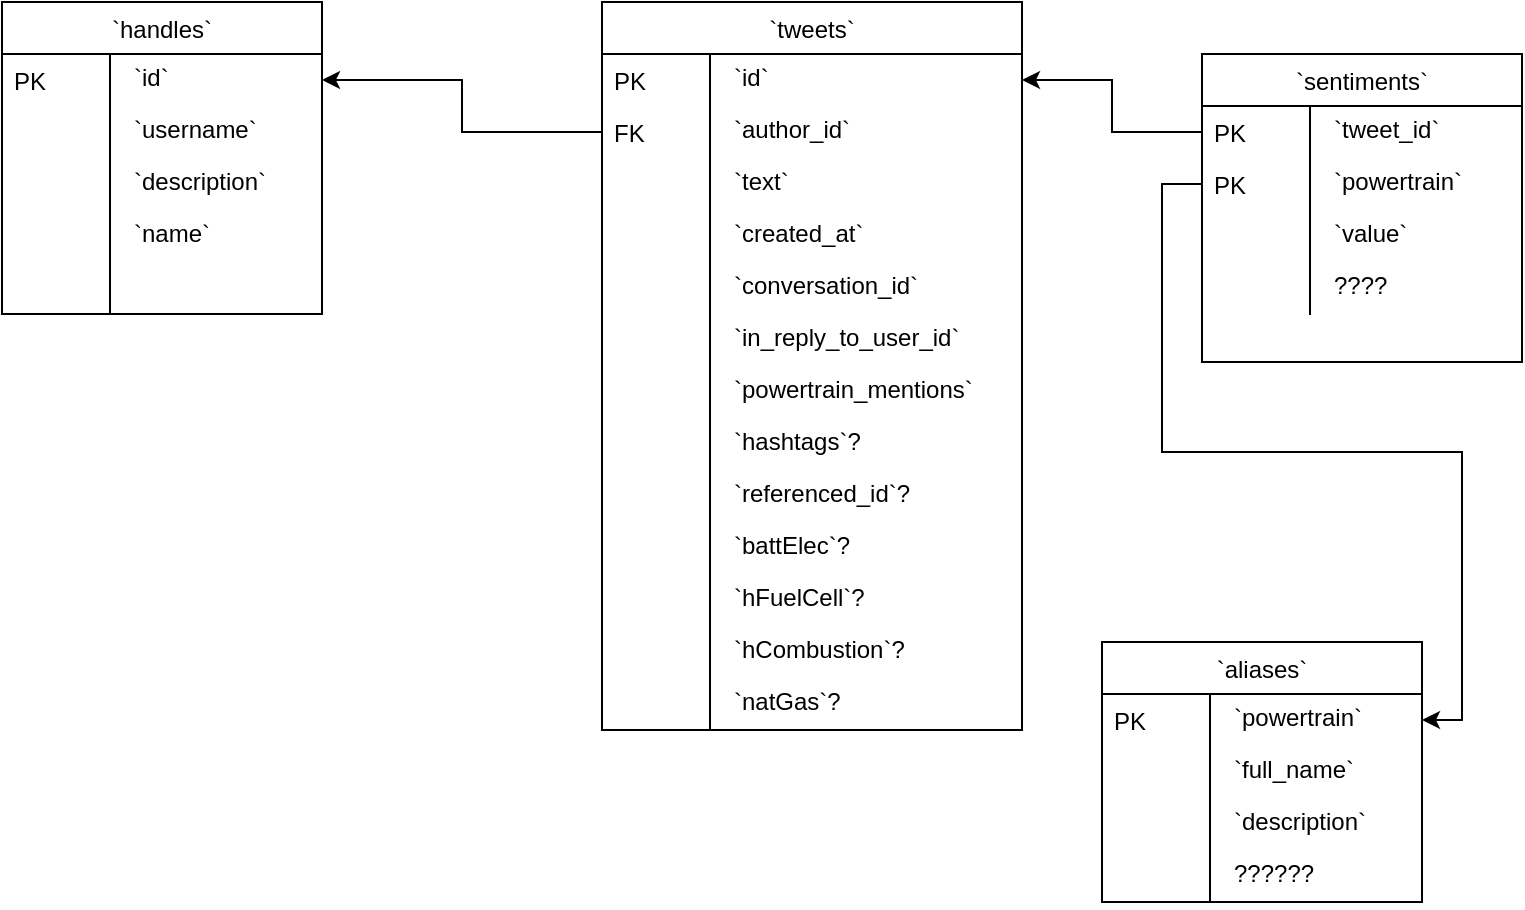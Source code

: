 <mxfile version="20.4.0" type="github">
  <diagram id="mQ1uJ8YeLea95ezi89ZV" name="Page-1">
    <mxGraphModel dx="1422" dy="762" grid="1" gridSize="10" guides="1" tooltips="1" connect="1" arrows="1" fold="1" page="1" pageScale="1" pageWidth="850" pageHeight="1100" math="0" shadow="0">
      <root>
        <mxCell id="0" />
        <mxCell id="1" parent="0" />
        <mxCell id="5alhqBslvUrmIMah3D22-20" value="`handles`" style="swimlane;fontStyle=0;childLayout=stackLayout;horizontal=1;startSize=26;fillColor=default;horizontalStack=0;resizeParent=1;resizeLast=0;collapsible=1;marginBottom=0;swimlaneFillColor=default;align=center;" parent="1" vertex="1">
          <mxGeometry x="40" y="40" width="160" height="156" as="geometry" />
        </mxCell>
        <mxCell id="5alhqBslvUrmIMah3D22-21" value="`id`" style="shape=partialRectangle;top=0;left=0;right=0;bottom=0;align=left;verticalAlign=top;spacingTop=-2;fillColor=none;spacingLeft=64;spacingRight=4;overflow=hidden;rotatable=0;points=[[0,0.5],[1,0.5]];portConstraint=eastwest;dropTarget=0;" parent="5alhqBslvUrmIMah3D22-20" vertex="1">
          <mxGeometry y="26" width="160" height="26" as="geometry" />
        </mxCell>
        <mxCell id="5alhqBslvUrmIMah3D22-22" value="PK" style="shape=partialRectangle;top=0;left=0;bottom=0;fillColor=none;align=left;verticalAlign=middle;spacingLeft=4;spacingRight=4;overflow=hidden;rotatable=180;points=[];portConstraint=eastwest;part=1;" parent="5alhqBslvUrmIMah3D22-21" vertex="1" connectable="0">
          <mxGeometry width="54" height="26" as="geometry" />
        </mxCell>
        <mxCell id="5alhqBslvUrmIMah3D22-23" value="`username`" style="shape=partialRectangle;top=0;left=0;right=0;bottom=0;align=left;verticalAlign=top;spacingTop=-2;fillColor=none;spacingLeft=64;spacingRight=4;overflow=hidden;rotatable=0;points=[[0,0.5],[1,0.5]];portConstraint=eastwest;dropTarget=0;" parent="5alhqBslvUrmIMah3D22-20" vertex="1">
          <mxGeometry y="52" width="160" height="26" as="geometry" />
        </mxCell>
        <mxCell id="5alhqBslvUrmIMah3D22-24" value="" style="shape=partialRectangle;top=0;left=0;bottom=0;fillColor=none;align=left;verticalAlign=middle;spacingLeft=4;spacingRight=4;overflow=hidden;rotatable=180;points=[];portConstraint=eastwest;part=1;" parent="5alhqBslvUrmIMah3D22-23" vertex="1" connectable="0">
          <mxGeometry width="54" height="26" as="geometry" />
        </mxCell>
        <mxCell id="5alhqBslvUrmIMah3D22-25" value="`description`" style="shape=partialRectangle;top=0;left=0;right=0;bottom=0;align=left;verticalAlign=top;spacingTop=-2;fillColor=none;spacingLeft=64;spacingRight=4;overflow=hidden;rotatable=0;points=[[0,0.5],[1,0.5]];portConstraint=eastwest;dropTarget=0;" parent="5alhqBslvUrmIMah3D22-20" vertex="1">
          <mxGeometry y="78" width="160" height="26" as="geometry" />
        </mxCell>
        <mxCell id="5alhqBslvUrmIMah3D22-26" value="" style="shape=partialRectangle;top=0;left=0;bottom=0;fillColor=none;align=left;verticalAlign=middle;spacingLeft=4;spacingRight=4;overflow=hidden;rotatable=180;points=[];portConstraint=eastwest;part=1;" parent="5alhqBslvUrmIMah3D22-25" vertex="1" connectable="0">
          <mxGeometry width="54" height="26" as="geometry" />
        </mxCell>
        <mxCell id="5alhqBslvUrmIMah3D22-27" value="`name`" style="shape=partialRectangle;top=0;left=0;right=0;bottom=0;align=left;verticalAlign=top;spacingTop=-2;fillColor=none;spacingLeft=64;spacingRight=4;overflow=hidden;rotatable=0;points=[[0,0.5],[1,0.5]];portConstraint=eastwest;dropTarget=0;" parent="5alhqBslvUrmIMah3D22-20" vertex="1">
          <mxGeometry y="104" width="160" height="26" as="geometry" />
        </mxCell>
        <mxCell id="5alhqBslvUrmIMah3D22-28" value="" style="shape=partialRectangle;top=0;left=0;bottom=0;fillColor=none;align=left;verticalAlign=middle;spacingLeft=4;spacingRight=4;overflow=hidden;rotatable=180;points=[];portConstraint=eastwest;part=1;" parent="5alhqBslvUrmIMah3D22-27" vertex="1" connectable="0">
          <mxGeometry width="54" height="26" as="geometry" />
        </mxCell>
        <mxCell id="5alhqBslvUrmIMah3D22-29" value="" style="shape=partialRectangle;top=0;left=0;right=0;bottom=0;align=left;verticalAlign=top;spacingTop=-2;fillColor=none;spacingLeft=64;spacingRight=4;overflow=hidden;rotatable=0;points=[[0,0.5],[1,0.5]];portConstraint=eastwest;dropTarget=0;" parent="5alhqBslvUrmIMah3D22-20" vertex="1">
          <mxGeometry y="130" width="160" height="26" as="geometry" />
        </mxCell>
        <mxCell id="5alhqBslvUrmIMah3D22-30" value="" style="shape=partialRectangle;top=0;left=0;bottom=0;fillColor=none;align=left;verticalAlign=middle;spacingLeft=4;spacingRight=4;overflow=hidden;rotatable=180;points=[];portConstraint=eastwest;part=1;" parent="5alhqBslvUrmIMah3D22-29" vertex="1" connectable="0">
          <mxGeometry width="54" height="26" as="geometry" />
        </mxCell>
        <mxCell id="5alhqBslvUrmIMah3D22-31" value="`tweets`" style="swimlane;fontStyle=0;childLayout=stackLayout;horizontal=1;startSize=26;fillColor=default;horizontalStack=0;resizeParent=1;resizeLast=0;collapsible=1;marginBottom=0;swimlaneFillColor=default;align=center;" parent="1" vertex="1">
          <mxGeometry x="340" y="40" width="210" height="364" as="geometry" />
        </mxCell>
        <mxCell id="5alhqBslvUrmIMah3D22-32" value="`id`" style="shape=partialRectangle;top=0;left=0;right=0;bottom=0;align=left;verticalAlign=top;spacingTop=-2;fillColor=none;spacingLeft=64;spacingRight=4;overflow=hidden;rotatable=0;points=[[0,0.5],[1,0.5]];portConstraint=eastwest;dropTarget=0;" parent="5alhqBslvUrmIMah3D22-31" vertex="1">
          <mxGeometry y="26" width="210" height="26" as="geometry" />
        </mxCell>
        <mxCell id="5alhqBslvUrmIMah3D22-33" value="PK" style="shape=partialRectangle;top=0;left=0;bottom=0;fillColor=none;align=left;verticalAlign=middle;spacingLeft=4;spacingRight=4;overflow=hidden;rotatable=180;points=[];portConstraint=eastwest;part=1;" parent="5alhqBslvUrmIMah3D22-32" vertex="1" connectable="0">
          <mxGeometry width="54" height="26" as="geometry" />
        </mxCell>
        <mxCell id="5alhqBslvUrmIMah3D22-34" value="`author_id`" style="shape=partialRectangle;top=0;left=0;right=0;bottom=0;align=left;verticalAlign=top;spacingTop=-2;fillColor=none;spacingLeft=64;spacingRight=4;overflow=hidden;rotatable=0;points=[[0,0.5],[1,0.5]];portConstraint=eastwest;dropTarget=0;" parent="5alhqBslvUrmIMah3D22-31" vertex="1">
          <mxGeometry y="52" width="210" height="26" as="geometry" />
        </mxCell>
        <mxCell id="5alhqBslvUrmIMah3D22-35" value="FK" style="shape=partialRectangle;top=0;left=0;bottom=0;fillColor=none;align=left;verticalAlign=middle;spacingLeft=4;spacingRight=4;overflow=hidden;rotatable=180;points=[];portConstraint=eastwest;part=1;" parent="5alhqBslvUrmIMah3D22-34" vertex="1" connectable="0">
          <mxGeometry width="54" height="26" as="geometry" />
        </mxCell>
        <mxCell id="5alhqBslvUrmIMah3D22-36" value="`text`" style="shape=partialRectangle;top=0;left=0;right=0;bottom=0;align=left;verticalAlign=top;spacingTop=-2;fillColor=none;spacingLeft=64;spacingRight=4;overflow=hidden;rotatable=0;points=[[0,0.5],[1,0.5]];portConstraint=eastwest;dropTarget=0;" parent="5alhqBslvUrmIMah3D22-31" vertex="1">
          <mxGeometry y="78" width="210" height="26" as="geometry" />
        </mxCell>
        <mxCell id="5alhqBslvUrmIMah3D22-37" value="" style="shape=partialRectangle;top=0;left=0;bottom=0;fillColor=none;align=left;verticalAlign=middle;spacingLeft=4;spacingRight=4;overflow=hidden;rotatable=180;points=[];portConstraint=eastwest;part=1;" parent="5alhqBslvUrmIMah3D22-36" vertex="1" connectable="0">
          <mxGeometry width="54" height="26" as="geometry" />
        </mxCell>
        <mxCell id="5alhqBslvUrmIMah3D22-38" value="`created_at`" style="shape=partialRectangle;top=0;left=0;right=0;bottom=0;align=left;verticalAlign=top;spacingTop=-2;fillColor=none;spacingLeft=64;spacingRight=4;overflow=hidden;rotatable=0;points=[[0,0.5],[1,0.5]];portConstraint=eastwest;dropTarget=0;" parent="5alhqBslvUrmIMah3D22-31" vertex="1">
          <mxGeometry y="104" width="210" height="26" as="geometry" />
        </mxCell>
        <mxCell id="5alhqBslvUrmIMah3D22-39" value="" style="shape=partialRectangle;top=0;left=0;bottom=0;fillColor=none;align=left;verticalAlign=middle;spacingLeft=4;spacingRight=4;overflow=hidden;rotatable=180;points=[];portConstraint=eastwest;part=1;" parent="5alhqBslvUrmIMah3D22-38" vertex="1" connectable="0">
          <mxGeometry width="54" height="26" as="geometry" />
        </mxCell>
        <mxCell id="5alhqBslvUrmIMah3D22-40" value="`conversation_id`" style="shape=partialRectangle;top=0;left=0;right=0;bottom=0;align=left;verticalAlign=top;spacingTop=-2;fillColor=none;spacingLeft=64;spacingRight=4;overflow=hidden;rotatable=0;points=[[0,0.5],[1,0.5]];portConstraint=eastwest;dropTarget=0;" parent="5alhqBslvUrmIMah3D22-31" vertex="1">
          <mxGeometry y="130" width="210" height="26" as="geometry" />
        </mxCell>
        <mxCell id="5alhqBslvUrmIMah3D22-41" value="" style="shape=partialRectangle;top=0;left=0;bottom=0;fillColor=none;align=left;verticalAlign=middle;spacingLeft=4;spacingRight=4;overflow=hidden;rotatable=180;points=[];portConstraint=eastwest;part=1;" parent="5alhqBslvUrmIMah3D22-40" vertex="1" connectable="0">
          <mxGeometry width="54" height="26" as="geometry" />
        </mxCell>
        <mxCell id="5alhqBslvUrmIMah3D22-42" value="`in_reply_to_user_id`" style="shape=partialRectangle;top=0;left=0;right=0;bottom=0;align=left;verticalAlign=top;spacingTop=-2;fillColor=none;spacingLeft=64;spacingRight=4;overflow=hidden;rotatable=0;points=[[0,0.5],[1,0.5]];portConstraint=eastwest;dropTarget=0;" parent="5alhqBslvUrmIMah3D22-31" vertex="1">
          <mxGeometry y="156" width="210" height="26" as="geometry" />
        </mxCell>
        <mxCell id="5alhqBslvUrmIMah3D22-43" value="" style="shape=partialRectangle;top=0;left=0;bottom=0;fillColor=none;align=left;verticalAlign=middle;spacingLeft=4;spacingRight=4;overflow=hidden;rotatable=180;points=[];portConstraint=eastwest;part=1;" parent="5alhqBslvUrmIMah3D22-42" vertex="1" connectable="0">
          <mxGeometry width="54" height="26" as="geometry" />
        </mxCell>
        <mxCell id="5alhqBslvUrmIMah3D22-48" value="`powertrain_mentions`" style="shape=partialRectangle;top=0;left=0;right=0;bottom=0;align=left;verticalAlign=top;spacingTop=-2;fillColor=none;spacingLeft=64;spacingRight=4;overflow=hidden;rotatable=0;points=[[0,0.5],[1,0.5]];portConstraint=eastwest;dropTarget=0;" parent="5alhqBslvUrmIMah3D22-31" vertex="1">
          <mxGeometry y="182" width="210" height="26" as="geometry" />
        </mxCell>
        <mxCell id="5alhqBslvUrmIMah3D22-49" value="" style="shape=partialRectangle;top=0;left=0;bottom=0;fillColor=none;align=left;verticalAlign=middle;spacingLeft=4;spacingRight=4;overflow=hidden;rotatable=180;points=[];portConstraint=eastwest;part=1;" parent="5alhqBslvUrmIMah3D22-48" vertex="1" connectable="0">
          <mxGeometry width="54" height="26" as="geometry" />
        </mxCell>
        <mxCell id="5alhqBslvUrmIMah3D22-70" value="`hashtags`?" style="shape=partialRectangle;top=0;left=0;right=0;bottom=0;align=left;verticalAlign=top;spacingTop=-2;fillColor=none;spacingLeft=64;spacingRight=4;overflow=hidden;rotatable=0;points=[[0,0.5],[1,0.5]];portConstraint=eastwest;dropTarget=0;" parent="5alhqBslvUrmIMah3D22-31" vertex="1">
          <mxGeometry y="208" width="210" height="26" as="geometry" />
        </mxCell>
        <mxCell id="5alhqBslvUrmIMah3D22-71" value="" style="shape=partialRectangle;top=0;left=0;bottom=0;fillColor=none;align=left;verticalAlign=middle;spacingLeft=4;spacingRight=4;overflow=hidden;rotatable=180;points=[];portConstraint=eastwest;part=1;" parent="5alhqBslvUrmIMah3D22-70" vertex="1" connectable="0">
          <mxGeometry width="54" height="26" as="geometry" />
        </mxCell>
        <mxCell id="5alhqBslvUrmIMah3D22-72" value="`referenced_id`?" style="shape=partialRectangle;top=0;left=0;right=0;bottom=0;align=left;verticalAlign=top;spacingTop=-2;fillColor=none;spacingLeft=64;spacingRight=4;overflow=hidden;rotatable=0;points=[[0,0.5],[1,0.5]];portConstraint=eastwest;dropTarget=0;" parent="5alhqBslvUrmIMah3D22-31" vertex="1">
          <mxGeometry y="234" width="210" height="26" as="geometry" />
        </mxCell>
        <mxCell id="5alhqBslvUrmIMah3D22-73" value="" style="shape=partialRectangle;top=0;left=0;bottom=0;fillColor=none;align=left;verticalAlign=middle;spacingLeft=4;spacingRight=4;overflow=hidden;rotatable=180;points=[];portConstraint=eastwest;part=1;" parent="5alhqBslvUrmIMah3D22-72" vertex="1" connectable="0">
          <mxGeometry width="54" height="26" as="geometry" />
        </mxCell>
        <mxCell id="5alhqBslvUrmIMah3D22-77" value="`battElec`?" style="shape=partialRectangle;top=0;left=0;right=0;bottom=0;align=left;verticalAlign=top;spacingTop=-2;fillColor=none;spacingLeft=64;spacingRight=4;overflow=hidden;rotatable=0;points=[[0,0.5],[1,0.5]];portConstraint=eastwest;dropTarget=0;" parent="5alhqBslvUrmIMah3D22-31" vertex="1">
          <mxGeometry y="260" width="210" height="26" as="geometry" />
        </mxCell>
        <mxCell id="5alhqBslvUrmIMah3D22-78" value="" style="shape=partialRectangle;top=0;left=0;bottom=0;fillColor=none;align=left;verticalAlign=middle;spacingLeft=4;spacingRight=4;overflow=hidden;rotatable=180;points=[];portConstraint=eastwest;part=1;" parent="5alhqBslvUrmIMah3D22-77" vertex="1" connectable="0">
          <mxGeometry width="54" height="26" as="geometry" />
        </mxCell>
        <mxCell id="5alhqBslvUrmIMah3D22-95" value="`hFuelCell`?" style="shape=partialRectangle;top=0;left=0;right=0;bottom=0;align=left;verticalAlign=top;spacingTop=-2;fillColor=none;spacingLeft=64;spacingRight=4;overflow=hidden;rotatable=0;points=[[0,0.5],[1,0.5]];portConstraint=eastwest;dropTarget=0;" parent="5alhqBslvUrmIMah3D22-31" vertex="1">
          <mxGeometry y="286" width="210" height="26" as="geometry" />
        </mxCell>
        <mxCell id="5alhqBslvUrmIMah3D22-96" value="" style="shape=partialRectangle;top=0;left=0;bottom=0;fillColor=none;align=left;verticalAlign=middle;spacingLeft=4;spacingRight=4;overflow=hidden;rotatable=180;points=[];portConstraint=eastwest;part=1;" parent="5alhqBslvUrmIMah3D22-95" vertex="1" connectable="0">
          <mxGeometry width="54" height="26" as="geometry" />
        </mxCell>
        <mxCell id="5alhqBslvUrmIMah3D22-97" value="`hCombustion`?" style="shape=partialRectangle;top=0;left=0;right=0;bottom=0;align=left;verticalAlign=top;spacingTop=-2;fillColor=none;spacingLeft=64;spacingRight=4;overflow=hidden;rotatable=0;points=[[0,0.5],[1,0.5]];portConstraint=eastwest;dropTarget=0;" parent="5alhqBslvUrmIMah3D22-31" vertex="1">
          <mxGeometry y="312" width="210" height="26" as="geometry" />
        </mxCell>
        <mxCell id="5alhqBslvUrmIMah3D22-98" value="" style="shape=partialRectangle;top=0;left=0;bottom=0;fillColor=none;align=left;verticalAlign=middle;spacingLeft=4;spacingRight=4;overflow=hidden;rotatable=180;points=[];portConstraint=eastwest;part=1;" parent="5alhqBslvUrmIMah3D22-97" vertex="1" connectable="0">
          <mxGeometry width="54" height="26" as="geometry" />
        </mxCell>
        <mxCell id="5alhqBslvUrmIMah3D22-99" value="`natGas`?" style="shape=partialRectangle;top=0;left=0;right=0;bottom=0;align=left;verticalAlign=top;spacingTop=-2;fillColor=none;spacingLeft=64;spacingRight=4;overflow=hidden;rotatable=0;points=[[0,0.5],[1,0.5]];portConstraint=eastwest;dropTarget=0;" parent="5alhqBslvUrmIMah3D22-31" vertex="1">
          <mxGeometry y="338" width="210" height="26" as="geometry" />
        </mxCell>
        <mxCell id="5alhqBslvUrmIMah3D22-100" value="" style="shape=partialRectangle;top=0;left=0;bottom=0;fillColor=none;align=left;verticalAlign=middle;spacingLeft=4;spacingRight=4;overflow=hidden;rotatable=180;points=[];portConstraint=eastwest;part=1;" parent="5alhqBslvUrmIMah3D22-99" vertex="1" connectable="0">
          <mxGeometry width="54" height="26" as="geometry" />
        </mxCell>
        <mxCell id="5alhqBslvUrmIMah3D22-50" style="edgeStyle=orthogonalEdgeStyle;rounded=0;orthogonalLoop=1;jettySize=auto;html=1;" parent="1" source="5alhqBslvUrmIMah3D22-34" target="5alhqBslvUrmIMah3D22-21" edge="1">
          <mxGeometry relative="1" as="geometry" />
        </mxCell>
        <mxCell id="5alhqBslvUrmIMah3D22-102" value="`sentiments`" style="swimlane;fontStyle=0;childLayout=stackLayout;horizontal=1;startSize=26;fillColor=default;horizontalStack=0;resizeParent=1;resizeLast=0;collapsible=1;marginBottom=0;swimlaneFillColor=default;align=center;" parent="1" vertex="1">
          <mxGeometry x="640" y="66" width="160" height="154" as="geometry" />
        </mxCell>
        <mxCell id="5alhqBslvUrmIMah3D22-103" value="`tweet_id`" style="shape=partialRectangle;top=0;left=0;right=0;bottom=0;align=left;verticalAlign=top;spacingTop=-2;fillColor=none;spacingLeft=64;spacingRight=4;overflow=hidden;rotatable=0;points=[[0,0.5],[1,0.5]];portConstraint=eastwest;dropTarget=0;" parent="5alhqBslvUrmIMah3D22-102" vertex="1">
          <mxGeometry y="26" width="160" height="26" as="geometry" />
        </mxCell>
        <mxCell id="5alhqBslvUrmIMah3D22-104" value="PK" style="shape=partialRectangle;top=0;left=0;bottom=0;fillColor=none;align=left;verticalAlign=middle;spacingLeft=4;spacingRight=4;overflow=hidden;rotatable=180;points=[];portConstraint=eastwest;part=1;" parent="5alhqBslvUrmIMah3D22-103" vertex="1" connectable="0">
          <mxGeometry width="54" height="26" as="geometry" />
        </mxCell>
        <mxCell id="5alhqBslvUrmIMah3D22-105" value="`powertrain`" style="shape=partialRectangle;top=0;left=0;right=0;bottom=0;align=left;verticalAlign=top;spacingTop=-2;fillColor=none;spacingLeft=64;spacingRight=4;overflow=hidden;rotatable=0;points=[[0,0.5],[1,0.5]];portConstraint=eastwest;dropTarget=0;" parent="5alhqBslvUrmIMah3D22-102" vertex="1">
          <mxGeometry y="52" width="160" height="26" as="geometry" />
        </mxCell>
        <mxCell id="5alhqBslvUrmIMah3D22-106" value="PK" style="shape=partialRectangle;top=0;left=0;bottom=0;fillColor=none;align=left;verticalAlign=middle;spacingLeft=4;spacingRight=4;overflow=hidden;rotatable=180;points=[];portConstraint=eastwest;part=1;" parent="5alhqBslvUrmIMah3D22-105" vertex="1" connectable="0">
          <mxGeometry width="54" height="26" as="geometry" />
        </mxCell>
        <mxCell id="5alhqBslvUrmIMah3D22-107" value="`value`" style="shape=partialRectangle;top=0;left=0;right=0;bottom=0;align=left;verticalAlign=top;spacingTop=-2;fillColor=none;spacingLeft=64;spacingRight=4;overflow=hidden;rotatable=0;points=[[0,0.5],[1,0.5]];portConstraint=eastwest;dropTarget=0;" parent="5alhqBslvUrmIMah3D22-102" vertex="1">
          <mxGeometry y="78" width="160" height="26" as="geometry" />
        </mxCell>
        <mxCell id="5alhqBslvUrmIMah3D22-108" value="" style="shape=partialRectangle;top=0;left=0;bottom=0;fillColor=none;align=left;verticalAlign=middle;spacingLeft=4;spacingRight=4;overflow=hidden;rotatable=180;points=[];portConstraint=eastwest;part=1;" parent="5alhqBslvUrmIMah3D22-107" vertex="1" connectable="0">
          <mxGeometry width="54" height="26" as="geometry" />
        </mxCell>
        <mxCell id="3Ao49o3wQ1Tk8LcrCFb2-9" value="????" style="shape=partialRectangle;top=0;left=0;right=0;bottom=0;align=left;verticalAlign=top;spacingTop=-2;fillColor=none;spacingLeft=64;spacingRight=4;overflow=hidden;rotatable=0;points=[[0,0.5],[1,0.5]];portConstraint=eastwest;dropTarget=0;" vertex="1" parent="5alhqBslvUrmIMah3D22-102">
          <mxGeometry y="104" width="160" height="26" as="geometry" />
        </mxCell>
        <mxCell id="3Ao49o3wQ1Tk8LcrCFb2-10" value="" style="shape=partialRectangle;top=0;left=0;bottom=0;fillColor=none;align=left;verticalAlign=middle;spacingLeft=4;spacingRight=4;overflow=hidden;rotatable=180;points=[];portConstraint=eastwest;part=1;" vertex="1" connectable="0" parent="3Ao49o3wQ1Tk8LcrCFb2-9">
          <mxGeometry width="54" height="26" as="geometry" />
        </mxCell>
        <mxCell id="5alhqBslvUrmIMah3D22-113" style="edgeStyle=orthogonalEdgeStyle;rounded=0;orthogonalLoop=1;jettySize=auto;html=1;" parent="1" source="5alhqBslvUrmIMah3D22-103" target="5alhqBslvUrmIMah3D22-32" edge="1">
          <mxGeometry relative="1" as="geometry" />
        </mxCell>
        <mxCell id="5alhqBslvUrmIMah3D22-114" value="`aliases`" style="swimlane;fontStyle=0;childLayout=stackLayout;horizontal=1;startSize=26;fillColor=default;horizontalStack=0;resizeParent=1;resizeLast=0;collapsible=1;marginBottom=0;swimlaneFillColor=default;align=center;" parent="1" vertex="1">
          <mxGeometry x="590" y="360" width="160" height="130" as="geometry" />
        </mxCell>
        <mxCell id="5alhqBslvUrmIMah3D22-115" value="`powertrain`" style="shape=partialRectangle;top=0;left=0;right=0;bottom=0;align=left;verticalAlign=top;spacingTop=-2;fillColor=none;spacingLeft=64;spacingRight=4;overflow=hidden;rotatable=0;points=[[0,0.5],[1,0.5]];portConstraint=eastwest;dropTarget=0;" parent="5alhqBslvUrmIMah3D22-114" vertex="1">
          <mxGeometry y="26" width="160" height="26" as="geometry" />
        </mxCell>
        <mxCell id="5alhqBslvUrmIMah3D22-116" value="PK" style="shape=partialRectangle;top=0;left=0;bottom=0;fillColor=none;align=left;verticalAlign=middle;spacingLeft=4;spacingRight=4;overflow=hidden;rotatable=180;points=[];portConstraint=eastwest;part=1;" parent="5alhqBslvUrmIMah3D22-115" vertex="1" connectable="0">
          <mxGeometry width="54" height="26" as="geometry" />
        </mxCell>
        <mxCell id="5alhqBslvUrmIMah3D22-117" value="`full_name`" style="shape=partialRectangle;top=0;left=0;right=0;bottom=0;align=left;verticalAlign=top;spacingTop=-2;fillColor=none;spacingLeft=64;spacingRight=4;overflow=hidden;rotatable=0;points=[[0,0.5],[1,0.5]];portConstraint=eastwest;dropTarget=0;" parent="5alhqBslvUrmIMah3D22-114" vertex="1">
          <mxGeometry y="52" width="160" height="26" as="geometry" />
        </mxCell>
        <mxCell id="5alhqBslvUrmIMah3D22-118" value="" style="shape=partialRectangle;top=0;left=0;bottom=0;fillColor=none;align=left;verticalAlign=middle;spacingLeft=4;spacingRight=4;overflow=hidden;rotatable=180;points=[];portConstraint=eastwest;part=1;" parent="5alhqBslvUrmIMah3D22-117" vertex="1" connectable="0">
          <mxGeometry width="54" height="26" as="geometry" />
        </mxCell>
        <mxCell id="5alhqBslvUrmIMah3D22-119" value="`description`" style="shape=partialRectangle;top=0;left=0;right=0;bottom=0;align=left;verticalAlign=top;spacingTop=-2;fillColor=none;spacingLeft=64;spacingRight=4;overflow=hidden;rotatable=0;points=[[0,0.5],[1,0.5]];portConstraint=eastwest;dropTarget=0;" parent="5alhqBslvUrmIMah3D22-114" vertex="1">
          <mxGeometry y="78" width="160" height="26" as="geometry" />
        </mxCell>
        <mxCell id="5alhqBslvUrmIMah3D22-120" value="" style="shape=partialRectangle;top=0;left=0;bottom=0;fillColor=none;align=left;verticalAlign=middle;spacingLeft=4;spacingRight=4;overflow=hidden;rotatable=180;points=[];portConstraint=eastwest;part=1;" parent="5alhqBslvUrmIMah3D22-119" vertex="1" connectable="0">
          <mxGeometry width="54" height="26" as="geometry" />
        </mxCell>
        <mxCell id="3Ao49o3wQ1Tk8LcrCFb2-1" value="??????" style="shape=partialRectangle;top=0;left=0;right=0;bottom=0;align=left;verticalAlign=top;spacingTop=-2;fillColor=none;spacingLeft=64;spacingRight=4;overflow=hidden;rotatable=0;points=[[0,0.5],[1,0.5]];portConstraint=eastwest;dropTarget=0;" vertex="1" parent="5alhqBslvUrmIMah3D22-114">
          <mxGeometry y="104" width="160" height="26" as="geometry" />
        </mxCell>
        <mxCell id="3Ao49o3wQ1Tk8LcrCFb2-2" value="" style="shape=partialRectangle;top=0;left=0;bottom=0;fillColor=none;align=left;verticalAlign=middle;spacingLeft=4;spacingRight=4;overflow=hidden;rotatable=180;points=[];portConstraint=eastwest;part=1;" vertex="1" connectable="0" parent="3Ao49o3wQ1Tk8LcrCFb2-1">
          <mxGeometry width="54" height="26" as="geometry" />
        </mxCell>
        <mxCell id="5alhqBslvUrmIMah3D22-126" style="edgeStyle=orthogonalEdgeStyle;rounded=0;orthogonalLoop=1;jettySize=auto;html=1;" parent="1" source="5alhqBslvUrmIMah3D22-105" target="5alhqBslvUrmIMah3D22-115" edge="1">
          <mxGeometry relative="1" as="geometry" />
        </mxCell>
      </root>
    </mxGraphModel>
  </diagram>
</mxfile>
